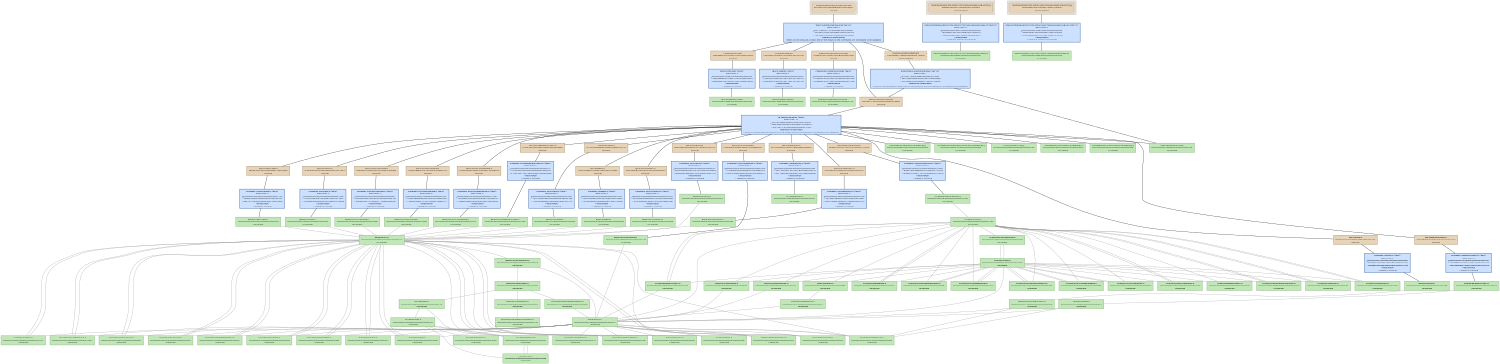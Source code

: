 digraph GetPID {
   size = "10.000000,8.500000";
   concentrate = false;

   node [ shape = box, style = filled, color = "0.3 0.5 0.6", fillcolor = "0.3 0.2 0.9", fontname = "Monaco", fontsize = "9" ];
   n00001 [ label = "Development/GetPID.mexmac.app\nf624ae2872e24ef4bfbad92cc88c8b83\nMissing", color = "0.1 0.5 0.5", fillcolor = "0.1 0.2 0.9", peripheries = 3 ];
   n00002 [ label = "Contents/Info.plist\na04e8fdd18279209511d61608be1b645\nMissing", color = "0.1 0.5 0.5", fillcolor = "0.1 0.2 0.9" ];
   n00003 [ label = "GetPID.build/Info.plist\n000000004355fe870000000000000294\nUpToDate" ];
   n00004 [ label = "Contents/PkgInfo\nc3654801074e30513471e5c79158719c\nMissing", color = "0.1 0.5 0.5", fillcolor = "0.1 0.2 0.9" ];
   n00005 [ label = "GetPID.build/PkgInfo\n000000004355fe870000000000000008\nUpToDate" ];
   n00006 [ label = "English.lproj/InfoPlist.strings\n62bbb3c341c75b9019cafb5093b757bd\nMissing", color = "0.1 0.5 0.5", fillcolor = "0.1 0.2 0.9" ];
   n00007 [ label = "English.lproj/InfoPlist.strings\n00000000434c45840000000000000228\nUpToDate" ];
   n00008 [ label = "ppc/PsychError.o\n8b9b39859e684b37cc328ad9163e11cd\nMissing", color = "0.1 0.5 0.5", fillcolor = "0.1 0.2 0.9" ];
   n00009 [ label = "Base/PsychError.c\n00000000434c4585000000000000563d\nUpToDate" ];
   n00010 [ label = "ppc/PsychRegisterProject.o\na1c454337700798205f68e766483ed9e\nMissing", color = "0.1 0.5 0.5", fillcolor = "0.1 0.2 0.9" ];
   n00011 [ label = "Base/PsychRegisterProject.c\n00000000434c458500000000000012e6\nUpToDate" ];
   n00012 [ label = "ppc/PsychHelp.o\n1f2233c8e8dbd7ca58e00784fc607124\nMissing", color = "0.1 0.5 0.5", fillcolor = "0.1 0.2 0.9" ];
   n00013 [ label = "Base/PsychHelp.c\n00000000434c811d00000000000005b8\nUpToDate" ];
   n00014 [ label = "ppc/MiniBox.o\n1558c3ddfd22206d8c2df9166b17a4d9\nMissing", color = "0.1 0.5 0.5", fillcolor = "0.1 0.2 0.9" ];
   n00015 [ label = "Base/MiniBox.c\n00000000434c45850000000000000f4f\nUpToDate" ];
   n00016 [ label = "ppc/PsychMemory.o\n2e274acabc28d452f7235eb20401cfc2\nMissing", color = "0.1 0.5 0.5", fillcolor = "0.1 0.2 0.9" ];
   n00017 [ label = "Base/PsychMemory.c\n00000000434ca96200000000000003a4\nUpToDate" ];
   n00018 [ label = "ppc/ProjectTable.o\n8ee7fc7cbc9d2049f0448421fe57adb3\nMissing", color = "0.1 0.5 0.5", fillcolor = "0.1 0.2 0.9" ];
   n00019 [ label = "Base/ProjectTable.c\n00000000434c4585000000000000023a\nUpToDate" ];
   n00020 [ label = "ppc/PsychInit.o\ncc4a3b33a02855d970fd1ea5e1e12a8a\nMissing", color = "0.1 0.5 0.5", fillcolor = "0.1 0.2 0.9" ];
   n00021 [ label = "Base/PsychInit.c\n00000000434c45850000000000000759\nUpToDate" ];
   n00022 [ label = "ppc/PsychTimeGlue.o\nc2087fd433e94bc9afc5620d74fbd471\nMissing", color = "0.1 0.5 0.5", fillcolor = "0.1 0.2 0.9" ];
   n00023 [ label = "Base/PsychTimeGlue.c\n000000004355ef98000000000000157f\nUpToDate" ];
   n00024 [ label = "ppc/PsychStructGlue.o\n85894628c72f7b69c47779da35a45f9e\nMissing", color = "0.1 0.5 0.5", fillcolor = "0.1 0.2 0.9" ];
   n00025 [ label = "Base/PsychStructGlue.c\n00000000434c45850000000000002bb8\nUpToDate" ];
   n00026 [ label = "ppc/PsychVersioning.o\n169666ff9b0c1f7162785a027ddac413\nMissing", color = "0.1 0.5 0.5", fillcolor = "0.1 0.2 0.9" ];
   n00027 [ label = "Base/PsychVersioning.c\n000000004355fe8300000000000014ee\nUpToDate" ];
   n00028 [ label = "ppc/MODULEVersion.o\nf8aeb1872aa11701cc023dc90511d2cd\nMissing", color = "0.1 0.5 0.5", fillcolor = "0.1 0.2 0.9" ];
   n00029 [ label = "Screen/MODULEVersion.c\n000000004355fcd7000000000000124e\nUpToDate" ];
   n00030 [ label = "ppc/PsychScriptingGlue.o\n1baa5efa68c0ef9235450e3195a943a3\nMissing", color = "0.1 0.5 0.5", fillcolor = "0.1 0.2 0.9" ];
   n00031 [ label = "Base/PsychScriptingGlue.c\n00000000434c458500000000000105c5\nUpToDate" ];
   n00032 [ label = "ppc/mexversion.o\nae110860e62ca82e31f8979ddc6ed3d0\nMissing", color = "0.1 0.5 0.5", fillcolor = "0.1 0.2 0.9" ];
   n00033 [ label = "src/mexversion.c\n000000004332d94600000000000002d2\nUpToDate" ];
   n00034 [ label = "ppc/RegisterProject.o\n3b67bf95b501e9fcca456acbc23cc569\nMissing", color = "0.1 0.5 0.5", fillcolor = "0.1 0.2 0.9" ];
   n00035 [ label = "GetPID/RegisterProject.c\n00000000434c45850000000000000407\nUpToDate" ];
   n00036 [ label = "ppc/GetPID.o\nfb3ed80692aae9be9caf95394b071590\nMissing", color = "0.1 0.5 0.5", fillcolor = "0.1 0.2 0.9" ];
   n00037 [ label = "GetPID/GetPID.c\n00000000434c458500000000000002de\nUpToDate" ];
   n00038 [ label = "ppc/PsychAuthors.o\nf07539b6feccd56f9153976cb86bc4da\nMissing", color = "0.1 0.5 0.5", fillcolor = "0.1 0.2 0.9" ];
   n00039 [ label = "Base/PsychAuthors.c\n00000000434c81430000000000000d3b\nUpToDate" ];
   n00040 [ label = "MacOS/GetPID.mexmac\n0f374b11c87d2acb863849809c7ff3f2\nMissing", color = "0.1 0.5 0.5", fillcolor = "0.1 0.2 0.9" ];
   n00041 [ label = "Frameworks/OpenGL.framework[C]\n00000000434ac55900000000000000ee\nUpToDate" ];
   n00042 [ label = "Frameworks/ApplicationServices.framework[C]\n00000000434ac53300000000000000ee\nUpToDate" ];
   n00043 [ label = "2.95.2/libstdc++.a[C]\n00000000434abb590000000000075c68\nUpToDate" ];
   n00044 [ label = "Frameworks/CoreAudio.framework[C]\n00000000434ac55b00000000000000cc\nUpToDate" ];
   n00045 [ label = "Frameworks/CoreServices.framework[C]\n00000000434ac53600000000000000ee\nUpToDate" ];
   n00046 [ label = "mac/mexFunction.map\n000000004332d946000000000000012e\nUpToDate" ];
   n00047 [ label = "<GetPID.build/Script-2FD6157F07306666008DA6B4.sh>[A]\n9fafa4e68839ca15abde7a6c26f5facf\nDepsUpdated", color = "0.1 0.5 0.5", fillcolor = "0.1 0.2 0.9", peripheries = 3 ];
   n00048 [ label = "GetPID.build/Script-2FD6157F07306666008DA6B4.sh\n000000004355fe8700000000000000ec\nUpToDate" ];
   n00049 [ label = "<GetPID.build/Script-2FD6158007306666008DA6B4.sh>[A]\nb46f83dbb26bc7ce99d518d8015404d2\nDepsUpdated", color = "0.1 0.5 0.5", fillcolor = "0.1 0.2 0.9", peripheries = 3 ];
   n00050 [ label = "GetPID.build/Script-2FD6158007306666008DA6B4.sh\n000000004355fe87000000000000003e\nUpToDate" ];
   n00051 [ label = "<MacOS/GetPID.mexmac>\n81f043ebf2c294fd0af778e7d118bf26\nDepsUpdated", color = "0.1 0.5 0.5", fillcolor = "0.1 0.2 0.9", style = "filled,dashed" ];
   n00052 [ label = "Base/Psych.h\n00000000435548b60000000000000410\nUpToDate" ];
   n00053 [ label = "Base/Psych.h\n00000000435548b60000000000000410\nUpToDate" ];
   n00054 [ label = "Screen/Screen.h\n000000004355f28e00000000000012e0\nUpToDate" ];
   n00055 [ label = "Base/PsychConstants.h\n00000000435548d4000000000000080d\nUpToDate" ];
   n00056 [ label = "Base/MiniBox.h\n00000000435548d400000000000004d6\nUpToDate" ];
   n00057 [ label = "Base/ProjectTable.h\n00000000435548d400000000000002f6\nUpToDate" ];
   n00058 [ label = "Base/PsychError.h\n00000000435548d40000000000001fe7\nUpToDate" ];
   n00059 [ label = "Base/PsychScriptingGlue.h\n00000000435548f30000000000001a37\nUpToDate" ];
   n00060 [ label = "Base/PsychStructGlue.h\n000000004355496c0000000000000bcc\nUpToDate" ];
   n00061 [ label = "Base/PsychCellGlue.h\n00000000434c458500000000000005c5\nUpToDate" ];
   n00062 [ label = "Base/PsychRegisterProject.h\n00000000435548d400000000000003f1\nUpToDate" ];
   n00063 [ label = "Base/PsychAuthors.h\n00000000435548d400000000000005e9\nUpToDate" ];
   n00064 [ label = "Base/PsychVersioning.h\n00000000435548f300000000000004dd\nUpToDate" ];
   n00065 [ label = "Base/PsychHelp.h\n00000000434c45850000000000000357\nUpToDate" ];
   n00066 [ label = "Base/PsychInit.h\n00000000435548f300000000000002db\nUpToDate" ];
   n00067 [ label = "Base/PsychMemory.h\n00000000435548d40000000000000473\nUpToDate" ];
   n00068 [ label = "Base/PsychTimeGlue.h\n000000004355ef010000000000000483\nUpToDate" ];
   n00069 [ label = "Base/PsychInstrument.h\n00000000435548d400000000000001a8\nUpToDate" ];
   n00070 [ label = "GetPID/RegisterProject.h\n00000000434c458500000000000002cd\nUpToDate" ];
   n00071 [ label = "Base/TimeLists.h\n00000000435548f300000000000002a9\nUpToDate" ];
   n00072 [ label = "Base/PsychIncludes.h\n00000000435548d4000000000000074c\nUpToDate" ];
   n00073 [ label = "Base/PsychPlatform.h\n00000000435548d40000000000000589\nUpToDate" ];
   n00074 [ label = "include/mex.h\n000000004332d9460000000000003742\nUpToDate" ];
   n00075 [ label = "OS9ToolboxFragments/Events.h\n00000000434c45850000000000000236\nUpToDate" ];
   n00076 [ label = "Base/PsychPlatformConstants.h\n000000004355492f000000000000070e\nUpToDate" ];
   n00077 [ label = "include/matrix.h\n000000004332d9460000000000009ff2\nUpToDate" ];
   n00078 [ label = "include/mwdebug.h\n000000004332d9460000000000002b3c\nUpToDate" ];
   n00079 [ label = "include/tmwtypes.h\n000000004332d946000000000000458d\nUpToDate" ];
   n00080 [ label = "include/mat.h\n000000004332d94600000000000023ab\nUpToDate" ];
   n00081 [ label = "Screen/PsychRects.h\n00000000434c458500000000000005d5\nUpToDate" ];
   n00082 [ label = "Screen/ScreenTypes.h\n00000000434c458500000000000013b6\nUpToDate" ];
   n00083 [ label = "Screen/PsychVideoGlue.h\n00000000434c458500000000000005d4\nUpToDate" ];
   n00084 [ label = "Screen/PsychScreenGlue.h\n00000000434c45850000000000000d6d\nUpToDate" ];
   n00085 [ label = "Screen/PsychWindowTextGlue.h\n00000000434c458500000000000008ee\nUpToDate" ];
   n00086 [ label = "Screen/WindowBank.h\n000000004355e68c0000000000001b31\nUpToDate" ];
   n00087 [ label = "Screen/PsychWindowGlue.h\n000000004355e21f0000000000000a66\nUpToDate" ];
   n00088 [ label = "Screen/PsychTextureSupport.h\n000000004355a03b0000000000000370\nUpToDate" ];
   n00089 [ label = "Screen/PsychAlphaBlending.h\n00000000434c458500000000000004fb\nUpToDate" ];
   n00090 [ label = "Screen/ScreenArguments.h\n00000000434c45850000000000000ca3\nUpToDate" ];
   n00091 [ label = "Screen/RegisterProject.h\n00000000434c45850000000000000284\nUpToDate" ];
   n00092 [ label = "Screen/WindowHelpers.h\n00000000434c45850000000000000773\nUpToDate" ];
   n00093 [ label = "Fonts/PsychFontGlue.h\n00000000434c45850000000000000e47\nUpToDate" ];
   n00094 [ label = "Fonts/ScreenFontGlue.h\n00000000434c45850000000000000260\nUpToDate" ];
   n00095 [ label = "Fonts/FontInfo.h\n00000000434c45850000000000000ef4\nUpToDate" ];
   n00096 [ label = "Screen/ScreenPreferenceState.h\n000000004355d9f300000000000006ba\nUpToDate" ];
   n00097 [ label = "Screen/Screen.h\n000000004355f28e00000000000012e0\nUpToDate" ];
   n00098 [ label = "Fonts/PsychFontGlue.h\n00000000434c45850000000000000e47\nUpToDate" ];
   n00099 [ label = "GetPID/GetPID.h\n00000000434c45850000000000000349\nUpToDate" ];
   n00100 [ label = "GetBusTicks/GetBusTicks.h\n00000000434c4585000000000000030a\nUpToDate" ];

   node [ shape = box, style = "filled,bold", color = "0.7 0.5 0.7", fillcolor = "0.7 0.2 1.0", fontname = "Monaco", fontsize = "9" ];
   c00001 [ label = "PBXCp Info.plist <wt:0>\nwaitCount: 0\n000000004355fe870000000000000294\n^ a04e8fdd5b726c8e511d61608be1b4d1\n= a04e8fdd18279209511d61608be1b645\nNeedsToRun\n1 output is missing", color = "0.6 0.5 0.7", fillcolor = "0.6 0.2 1.0" ];
   c00002 [ label = "PBXCp PkgInfo <wt:0>\nwaitCount: 0\n00000000000000000000000000000000\n^ c3654801074e30513471e5c79158719c\n= c3654801074e30513471e5c79158719c\nNeedsToRun\n1 output is missing", color = "0.6 0.5 0.7", fillcolor = "0.6 0.2 1.0" ];
   c00003 [ label = "CpResource InfoPlist.strings <wt:4>\nwaitCount: 0\n00000000000000000000000000000000\n^ 62bbb3c341c75b9019cafb5093b757bd\n= 62bbb3c341c75b9019cafb5093b757bd\nNeedsToRun\n1 output is missing", color = "0.6 0.5 0.7", fillcolor = "0.6 0.2 1.0" ];
   c00004 [ label = "CompileC PsychError.o <wt:6>\nwaitCount: 0\n000000004355492f0000000000004529\n^ 8b9b3985dd3d0218cc328ad9163e54e4\n= 8b9b39859e684b37cc328ad9163e11cd\nNeedsToRun\n1 output is missing", color = "0.6 0.5 0.7", fillcolor = "0.6 0.2 1.0" ];
   c00005 [ label = "CompileC PsychRegisterProject.o <wt:6>\nwaitCount: 0\n000000004355492f00000000000001f2\n^ a1c45433345530ad05f68e766483ec6c\n= a1c454337700798205f68e766483ed9e\nNeedsToRun\n1 output is missing", color = "0.6 0.5 0.7", fillcolor = "0.6 0.2 1.0" ];
   c00006 [ label = "CompileC PsychHelp.o <wt:6>\nwaitCount: 0\n0000000043558db700000000000016ac\n^ 1f2233c8ab8e5a7d58e00784fc606788\n= 1f2233c8e8dbd7ca58e00784fc607124\nNeedsToRun\n1 output is missing", color = "0.6 0.5 0.7", fillcolor = "0.6 0.2 1.0" ];
   c00007 [ label = "CompileC MiniBox.o <wt:6>\nwaitCount: 0\n000000004355492f0000000000001c5b\n^ 1558c3ddbe7769428c2df9166b17b882\n= 1558c3ddfd22206d8c2df9166b17a4d9\nNeedsToRun\n1 output is missing", color = "0.6 0.5 0.7", fillcolor = "0.6 0.2 1.0" ];
   c00008 [ label = "CompileC PsychMemory.o <wt:6>\nwaitCount: 0\n000000004355a5c800000000000010b0\n^ 2e274acaff7d719af7235eb20401df72\n= 2e274acabc28d452f7235eb20401cfc2\nNeedsToRun\n1 output is missing", color = "0.6 0.5 0.7", fillcolor = "0.6 0.2 1.0" ];
   c00009 [ label = "CompileC ProjectTable.o <wt:6>\nwaitCount: 0\n000000004355492f000000000000112e\n^ 8ee7fc7cffc86966f0448421fe57bc9d\n= 8ee7fc7cbc9d2049f0448421fe57adb3\nNeedsToRun\n1 output is missing", color = "0.6 0.5 0.7", fillcolor = "0.6 0.2 1.0" ];
   c00010 [ label = "CompileC PsychInit.o <wt:6>\nwaitCount: 0\n000000004355492f000000000000144d\n^ cc4a3b33e37d1cf670fd1ea5e1e13ec7\n= cc4a3b33a02855d970fd1ea5e1e12a8a\nNeedsToRun\n1 output is missing", color = "0.6 0.5 0.7", fillcolor = "0.6 0.2 1.0" ];
   c00011 [ label = "CompileC PsychTimeGlue.o <wt:6>\nwaitCount: 0\n00000000434c44c600000000000016ee\n^ c2087fd470a50f0fafc5620d74fbc29f\n= c2087fd433e94bc9afc5620d74fbd471\nNeedsToRun\n1 output is missing", color = "0.6 0.5 0.7", fillcolor = "0.6 0.2 1.0" ];
   c00012 [ label = "CompileC PsychStructGlue.o <wt:6>\nwaitCount: 0\n000000004355492f00000000000038ac\n^ 85894628847a3246c47779da35a46732\n= 85894628c72f7b69c47779da35a45f9e\nNeedsToRun\n1 output is missing", color = "0.6 0.5 0.7", fillcolor = "0.6 0.2 1.0" ];
   c00013 [ label = "CompileC PsychVersioning.o <wt:6>\nwaitCount: 0\n00000000434cf22900000000000007fa\n^ 169666ffd840ed5862785a027ddac3e9\n= 169666ff9b0c1f7162785a027ddac413\nNeedsToRun\n1 output is missing", color = "0.6 0.5 0.7", fillcolor = "0.6 0.2 1.0" ];
   c00014 [ label = "CompileC MODULEVersion.o <wt:6>\nwaitCount: 0\n000000004355fcd7000000000000124e\n^ f8aeb18769f4ebd6cc023dc90511c083\n= f8aeb1872aa11701cc023dc90511d2cd\nNeedsToRun\n1 output is missing", color = "0.6 0.5 0.7", fillcolor = "0.6 0.2 1.0" ];
   c00015 [ label = "CompileC PsychScriptingGlue.o <wt:6>\nwaitCount: 0\n000000004355492f00000000000116d1\n^ 1baa5efa2b95a6bd35450e3195a85572\n= 1baa5efa68c0ef9235450e3195a943a3\nNeedsToRun\n1 output is missing", color = "0.6 0.5 0.7", fillcolor = "0.6 0.2 1.0" ];
   c00016 [ label = "CompileC mexversion.o <wt:6>\nwaitCount: 0\n000000004332d94600000000000002d2\n^ ae110860a51e716831f8979ddc6ed102\n= ae110860e62ca82e31f8979ddc6ed3d0\nNeedsToRun\n1 output is missing", color = "0.6 0.5 0.7", fillcolor = "0.6 0.2 1.0" ];
   c00017 [ label = "CompileC RegisterProject.o <wt:6>\nwaitCount: 0\n0000000000190ce9000000000000044c\n^ 3b67bf95b518e515ca456acbc23cc125\n= 3b67bf95b501e9fcca456acbc23cc569\nNeedsToRun\n1 output is missing", color = "0.6 0.5 0.7", fillcolor = "0.6 0.2 1.0" ];
   c00018 [ label = "CompileC GetPID.o <wt:6>\nwaitCount: 0\n0000000000190ce900000000000002d6\n^ fb3ed80692b3e5579caf95394b071746\n= fb3ed80692aae9be9caf95394b071590\nNeedsToRun\n1 output is missing", color = "0.6 0.5 0.7", fillcolor = "0.6 0.2 1.0" ];
   c00019 [ label = "CompileC PsychAuthors.o <wt:6>\nwaitCount: 0\n0000000043558de90000000000001e2f\n^ f07539b6bd9958869153976cb86bdaf5\n= f07539b6feccd56f9153976cb86bc4da\nNeedsToRun\n1 output is missing", color = "0.6 0.5 0.7", fillcolor = "0.6 0.2 1.0" ];
   c00020 [ label = "Ld GetPID.mexmac <wt:6>\nwaitCount: 16\n6081f61d4e94ac896c5fb325bf792550\n^ 6fb6bd0c86e98642ea67faa52306d6a2\n= 0f374b11c87d2acb863849809c7ff3f2\nIndirectlyNeedsToRun\nNeeds to run because at least one of the inputs to the command are scheduled to be updated.", color = "0.6 0.5 0.7", fillcolor = "0.6 0.2 1.0" ];
   c00021 [ label = "PhaseScriptExecution Script-2FD6157F07306666008DA6B4.sh <wt:10>\nwaitCount: 0\n000000004355fe8700000000000000ec\n^ 9fafa4e6cb6c3492abde7a6c26f5fa23\n= 9fafa4e68839ca15abde7a6c26f5facf\nNeedsToRun\n1 output is always out-of-date", color = "0.6 0.5 0.7", fillcolor = "0.6 0.2 1.0" ];
   c00022 [ label = "PhaseScriptExecution Script-2FD6158007306666008DA6B4.sh <wt:12>\nwaitCount: 0\n000000004355fe87000000000000003e\n^ b46f83dbf13e394999d518d8015404ec\n= b46f83dbb26bc7ce99d518d8015404d2\nNeedsToRun\n1 output is always out-of-date", color = "0.6 0.5 0.7", fillcolor = "0.6 0.2 1.0" ];
   c00023 [ label = "EditSymbols GetPID.mexmac <wt:13>\nwaitCount: 1\n0f374b118b4ff38d863849809c7ff2dc\n^ 8ec708fa798d67708ccf31674d674dfa\n= 81f043ebf2c294fd0af778e7d118bf26\nIndirectlyNeedsToRun\nNeeds to run because at least one of the inputs to the command are scheduled to be updated.", color = "0.6 0.5 0.7", fillcolor = "0.6 0.2 1.0" ];
   c00024 [ label = "Touch GetPID.mexmac.app <wt:14>\nwaitCount: 5\n8f577ce5641147fef0694e90c469dcb0\n^ 7973d2cd16f3090a4fd397bc0ce55733\n= f624ae2872e24ef4bfbad92cc88c8b83\nIndirectlyNeedsToRun\nNeeds to run because at least one of the inputs to the command are scheduled to be updated.", color = "0.6 0.5 0.7", fillcolor = "0.6 0.2 1.0" ];

   edge [ style = solid, color = black, arrowhead = none, arrowtail = normal ];
   n00001 -> { c00024 };
   n00002 -> { c00001 };
   n00004 -> { c00002 };
   n00006 -> { c00003 };
   n00008 -> { c00004 };
   n00010 -> { c00005 };
   n00012 -> { c00006 };
   n00014 -> { c00007 };
   n00016 -> { c00008 };
   n00018 -> { c00009 };
   n00020 -> { c00010 };
   n00022 -> { c00011 };
   n00024 -> { c00012 };
   n00026 -> { c00013 };
   n00028 -> { c00014 };
   n00030 -> { c00015 };
   n00032 -> { c00016 };
   n00034 -> { c00017 };
   n00036 -> { c00018 };
   n00038 -> { c00019 };
   n00040 -> { c00020 };
   n00047 -> { c00021 };
   n00049 -> { c00022 };
   n00051 -> { c00023 };
   c00001 -> { n00003 };
   c00002 -> { n00005 n00005 };
   c00003 -> { n00007 n00007 };
   c00004 -> { n00009 };
   c00005 -> { n00011 };
   c00006 -> { n00013 };
   c00007 -> { n00015 };
   c00008 -> { n00017 };
   c00009 -> { n00019 };
   c00010 -> { n00021 };
   c00011 -> { n00023 };
   c00012 -> { n00025 };
   c00013 -> { n00027 };
   c00014 -> { n00029 };
   c00015 -> { n00031 };
   c00016 -> { n00033 };
   c00017 -> { n00035 };
   c00018 -> { n00037 };
   c00019 -> { n00039 };
   c00020 -> { n00008 n00010 n00012 n00014 n00016 n00018 n00020 n00022 n00024 n00026 n00028 n00030 n00032 n00034 n00036 n00038 n00041 n00042 n00043 n00044 n00045 n00046 };
   c00021 -> { n00048 };
   c00022 -> { n00050 };
   c00023 -> { n00040 n00046 };
   c00024 -> { n00002 n00004 n00006 n00040 n00051 };

   edge [ style = solid, color = gray60, arrowhead = none, arrowtail = normal ];
   n00009 -> { n00052 };
   n00011 -> { n00052 };
   n00013 -> { n00052 };
   n00015 -> { n00052 };
   n00017 -> { n00052 };
   n00019 -> { n00052 };
   n00021 -> { n00052 };
   n00023 -> { n00053 };
   n00025 -> { n00052 };
   n00027 -> { n00052 };
   n00029 -> { n00054 };
   n00031 -> { n00052 };
   n00035 -> { n00099 };
   n00037 -> { n00100 };
   n00039 -> { n00052 };
   n00052 -> { n00055 n00056 n00057 n00058 n00059 n00060 n00061 n00062 n00063 n00064 n00065 n00066 n00067 n00068 n00069 n00070 n00071 };
   n00053 -> { n00055 n00056 n00057 n00058 n00059 n00060 n00061 n00062 n00063 n00064 n00065 n00066 n00067 n00068 n00069 n00070 n00071 };
   n00054 -> { n00053 n00081 n00082 n00083 n00084 n00085 n00086 n00087 n00088 n00089 n00090 n00091 n00092 n00093 n00094 n00095 n00096 };
   n00055 -> { n00072 };
   n00056 -> { n00052 };
   n00057 -> { n00052 };
   n00058 -> { n00052 };
   n00059 -> { n00052 };
   n00060 -> { n00052 };
   n00061 -> { n00052 };
   n00062 -> { n00052 };
   n00063 -> { n00052 };
   n00064 -> { n00052 };
   n00065 -> { n00052 };
   n00066 -> { n00052 };
   n00068 -> { n00053 };
   n00069 -> { n00052 };
   n00070 -> { n00053 };
   n00072 -> { n00073 n00074 n00074 n00075 n00074 };
   n00073 -> { n00076 };
   n00074 -> { n00077 n00077 n00078 };
   n00075 -> { n00053 };
   n00077 -> { n00079 n00078 };
   n00078 -> { n00077 n00080 };
   n00080 -> { n00077 n00078 };
   n00081 -> { n00054 };
   n00082 -> { n00054 };
   n00083 -> { n00097 };
   n00084 -> { n00097 };
   n00085 -> { n00097 };
   n00086 -> { n00054 };
   n00087 -> { n00097 };
   n00088 -> { n00097 };
   n00089 -> { n00097 };
   n00090 -> { n00054 };
   n00091 -> { n00053 n00054 };
   n00093 -> { n00053 };
   n00094 -> { n00053 };
   n00095 -> { n00098 };
   n00096 -> { n00054 };
   n00097 -> { n00053 n00081 n00082 n00083 n00084 n00085 n00086 n00087 n00088 n00089 n00090 n00091 n00092 n00093 n00094 n00095 n00096 };
   n00098 -> { n00053 };
   n00099 -> { n00053 n00068 };
   n00100 -> { n00053 n00068 };
}
